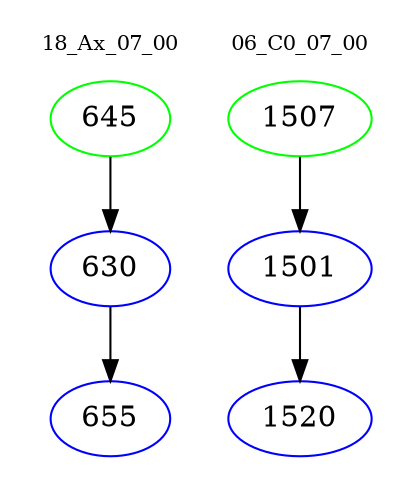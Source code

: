 digraph{
subgraph cluster_0 {
color = white
label = "18_Ax_07_00";
fontsize=10;
T0_645 [label="645", color="green"]
T0_645 -> T0_630 [color="black"]
T0_630 [label="630", color="blue"]
T0_630 -> T0_655 [color="black"]
T0_655 [label="655", color="blue"]
}
subgraph cluster_1 {
color = white
label = "06_C0_07_00";
fontsize=10;
T1_1507 [label="1507", color="green"]
T1_1507 -> T1_1501 [color="black"]
T1_1501 [label="1501", color="blue"]
T1_1501 -> T1_1520 [color="black"]
T1_1520 [label="1520", color="blue"]
}
}
